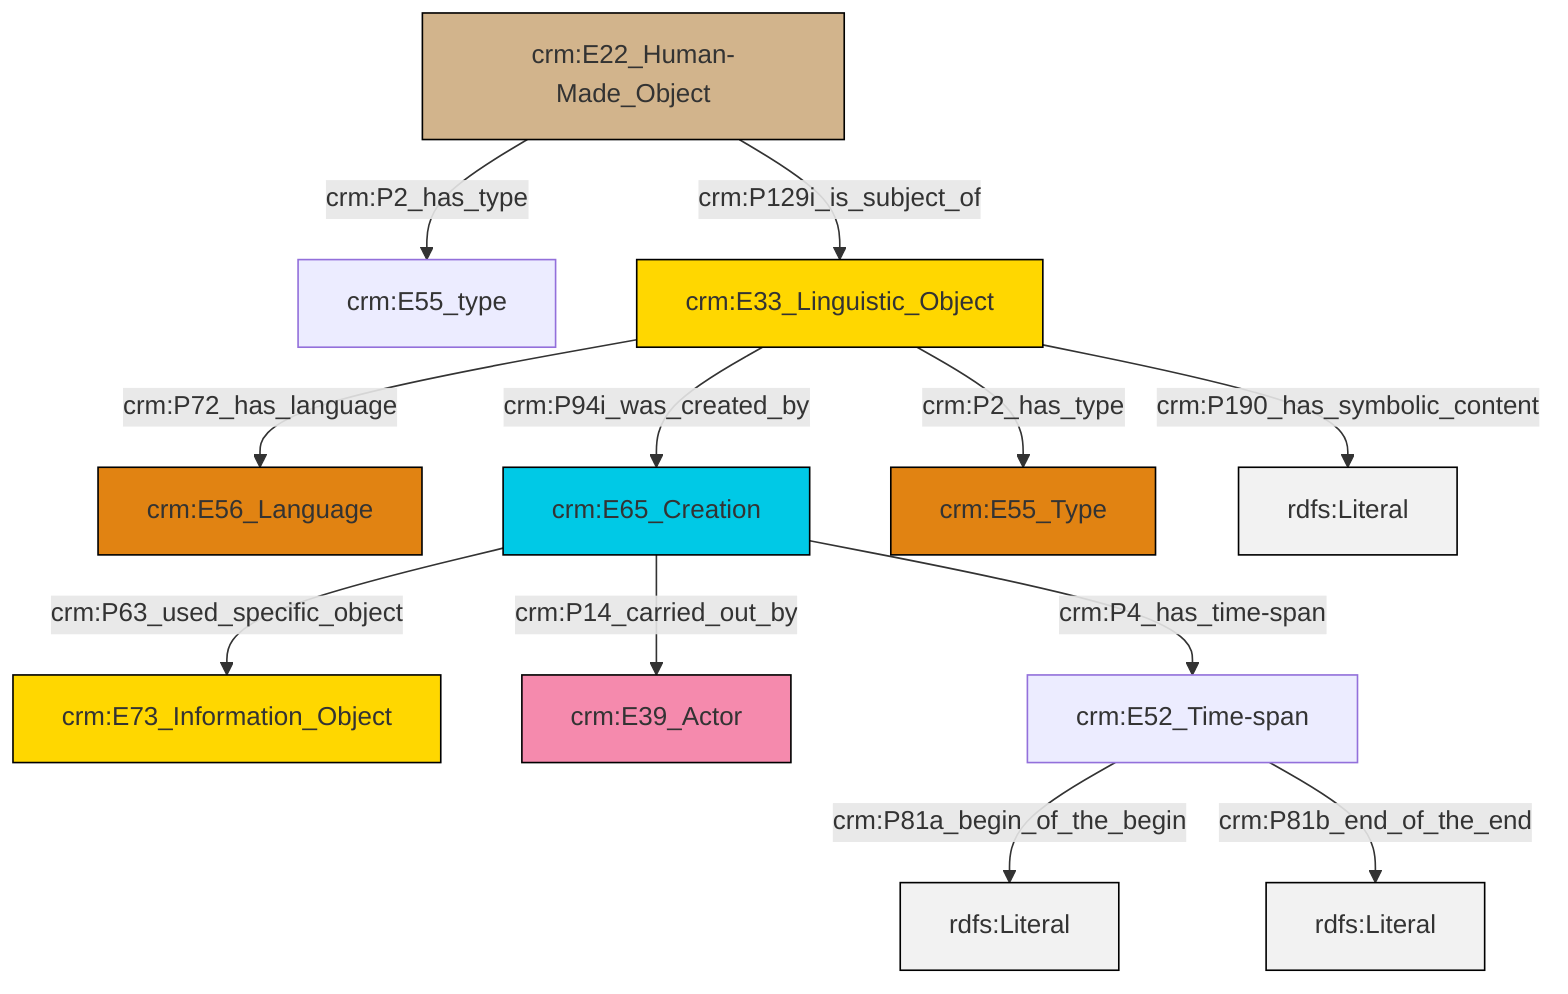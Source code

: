 graph TD
classDef Literal fill:#f2f2f2,stroke:#000000;
classDef CRM_Entity fill:#FFFFFF,stroke:#000000;
classDef Temporal_Entity fill:#00C9E6, stroke:#000000;
classDef Type fill:#E18312, stroke:#000000;
classDef Time-Span fill:#2C9C91, stroke:#000000;
classDef Appellation fill:#FFEB7F, stroke:#000000;
classDef Place fill:#008836, stroke:#000000;
classDef Persistent_Item fill:#B266B2, stroke:#000000;
classDef Conceptual_Object fill:#FFD700, stroke:#000000;
classDef Physical_Thing fill:#D2B48C, stroke:#000000;
classDef Actor fill:#f58aad, stroke:#000000;
classDef PC_Classes fill:#4ce600, stroke:#000000;
classDef Multi fill:#cccccc,stroke:#000000;

2["crm:E22_Human-Made_Object"]:::Physical_Thing -->|crm:P2_has_type| 3["crm:E55_type"]:::Default
7["crm:E65_Creation"]:::Temporal_Entity -->|crm:P14_carried_out_by| 8["crm:E39_Actor"]:::Actor
7["crm:E65_Creation"]:::Temporal_Entity -->|crm:P63_used_specific_object| 5["crm:E73_Information_Object"]:::Conceptual_Object
2["crm:E22_Human-Made_Object"]:::Physical_Thing -->|crm:P129i_is_subject_of| 10["crm:E33_Linguistic_Object"]:::Conceptual_Object
10["crm:E33_Linguistic_Object"]:::Conceptual_Object -->|crm:P2_has_type| 11["crm:E55_Type"]:::Type
10["crm:E33_Linguistic_Object"]:::Conceptual_Object -->|crm:P94i_was_created_by| 7["crm:E65_Creation"]:::Temporal_Entity
10["crm:E33_Linguistic_Object"]:::Conceptual_Object -->|crm:P72_has_language| 0["crm:E56_Language"]:::Type
7["crm:E65_Creation"]:::Temporal_Entity -->|crm:P4_has_time-span| 15["crm:E52_Time-span"]:::Default
15["crm:E52_Time-span"]:::Default -->|crm:P81a_begin_of_the_begin| 17[rdfs:Literal]:::Literal
10["crm:E33_Linguistic_Object"]:::Conceptual_Object -->|crm:P190_has_symbolic_content| 19[rdfs:Literal]:::Literal
15["crm:E52_Time-span"]:::Default -->|crm:P81b_end_of_the_end| 20[rdfs:Literal]:::Literal